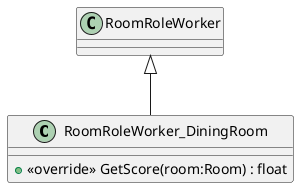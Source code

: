 @startuml
class RoomRoleWorker_DiningRoom {
    + <<override>> GetScore(room:Room) : float
}
RoomRoleWorker <|-- RoomRoleWorker_DiningRoom
@enduml
